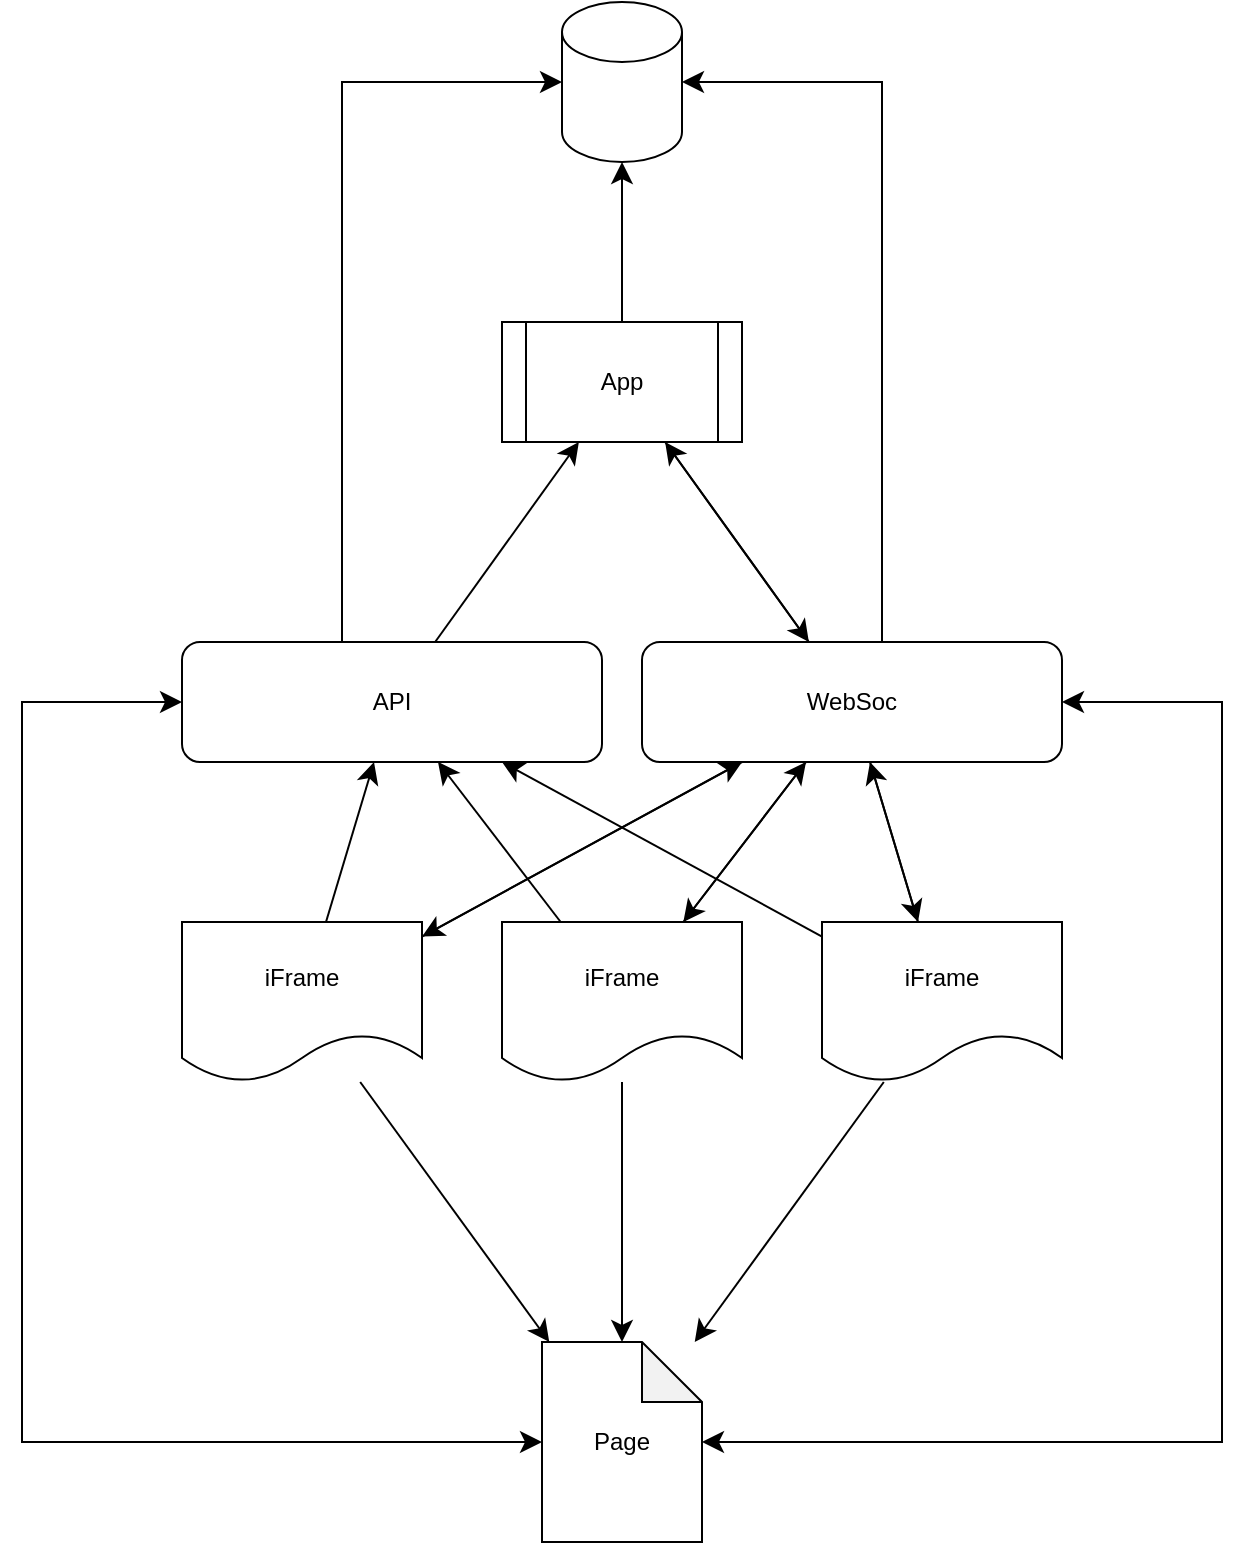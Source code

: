 <mxfile version="24.1.0" type="device">
  <diagram name="Page-1" id="7UhgkiDFPyoI7dcoZNwZ">
    <mxGraphModel dx="3340" dy="1675" grid="1" gridSize="10" guides="1" tooltips="1" connect="1" arrows="1" fold="1" page="0" pageScale="1" pageWidth="850" pageHeight="1100" math="0" shadow="0">
      <root>
        <mxCell id="0" />
        <mxCell id="1" parent="0" />
        <mxCell id="gkD1SIfC1lMIheeeeLqL-26" style="edgeStyle=orthogonalEdgeStyle;rounded=0;orthogonalLoop=1;jettySize=auto;html=1;fontSize=12;startSize=8;endSize=8;startArrow=classic;startFill=1;" edge="1" parent="1" source="gkD1SIfC1lMIheeeeLqL-2" target="gkD1SIfC1lMIheeeeLqL-6">
          <mxGeometry relative="1" as="geometry">
            <Array as="points">
              <mxPoint x="-200" y="500" />
              <mxPoint x="-200" y="130" />
            </Array>
          </mxGeometry>
        </mxCell>
        <mxCell id="gkD1SIfC1lMIheeeeLqL-27" style="edgeStyle=orthogonalEdgeStyle;rounded=0;orthogonalLoop=1;jettySize=auto;html=1;fontSize=12;startSize=8;endSize=8;startArrow=classic;startFill=1;" edge="1" parent="1" source="gkD1SIfC1lMIheeeeLqL-2" target="gkD1SIfC1lMIheeeeLqL-8">
          <mxGeometry relative="1" as="geometry">
            <Array as="points">
              <mxPoint x="400" y="500" />
              <mxPoint x="400" y="130" />
            </Array>
          </mxGeometry>
        </mxCell>
        <mxCell id="gkD1SIfC1lMIheeeeLqL-2" value="Page" style="shape=note;whiteSpace=wrap;html=1;backgroundOutline=1;darkOpacity=0.05;" vertex="1" parent="1">
          <mxGeometry x="60" y="450" width="80" height="100" as="geometry" />
        </mxCell>
        <mxCell id="gkD1SIfC1lMIheeeeLqL-10" style="edgeStyle=none;curved=1;rounded=0;orthogonalLoop=1;jettySize=auto;html=1;fontSize=12;startSize=8;endSize=8;" edge="1" parent="1" source="gkD1SIfC1lMIheeeeLqL-3" target="gkD1SIfC1lMIheeeeLqL-8">
          <mxGeometry relative="1" as="geometry" />
        </mxCell>
        <mxCell id="gkD1SIfC1lMIheeeeLqL-23" style="edgeStyle=none;curved=1;rounded=0;orthogonalLoop=1;jettySize=auto;html=1;fontSize=12;startSize=8;endSize=8;" edge="1" parent="1" source="gkD1SIfC1lMIheeeeLqL-3" target="gkD1SIfC1lMIheeeeLqL-2">
          <mxGeometry relative="1" as="geometry" />
        </mxCell>
        <mxCell id="gkD1SIfC1lMIheeeeLqL-39" style="edgeStyle=none;curved=1;rounded=0;orthogonalLoop=1;jettySize=auto;html=1;fontSize=12;startSize=8;endSize=8;" edge="1" parent="1" source="gkD1SIfC1lMIheeeeLqL-3" target="gkD1SIfC1lMIheeeeLqL-6">
          <mxGeometry relative="1" as="geometry" />
        </mxCell>
        <mxCell id="gkD1SIfC1lMIheeeeLqL-3" value="iFrame" style="shape=document;whiteSpace=wrap;html=1;boundedLbl=1;" vertex="1" parent="1">
          <mxGeometry x="-120" y="240" width="120" height="80" as="geometry" />
        </mxCell>
        <mxCell id="gkD1SIfC1lMIheeeeLqL-14" style="edgeStyle=none;curved=1;rounded=0;orthogonalLoop=1;jettySize=auto;html=1;fontSize=12;startSize=8;endSize=8;" edge="1" parent="1" source="gkD1SIfC1lMIheeeeLqL-4" target="gkD1SIfC1lMIheeeeLqL-8">
          <mxGeometry relative="1" as="geometry" />
        </mxCell>
        <mxCell id="gkD1SIfC1lMIheeeeLqL-24" style="edgeStyle=none;curved=1;rounded=0;orthogonalLoop=1;jettySize=auto;html=1;fontSize=12;startSize=8;endSize=8;" edge="1" parent="1" source="gkD1SIfC1lMIheeeeLqL-4" target="gkD1SIfC1lMIheeeeLqL-2">
          <mxGeometry relative="1" as="geometry" />
        </mxCell>
        <mxCell id="gkD1SIfC1lMIheeeeLqL-40" style="edgeStyle=none;curved=1;rounded=0;orthogonalLoop=1;jettySize=auto;html=1;fontSize=12;startSize=8;endSize=8;" edge="1" parent="1" source="gkD1SIfC1lMIheeeeLqL-4" target="gkD1SIfC1lMIheeeeLqL-6">
          <mxGeometry relative="1" as="geometry" />
        </mxCell>
        <mxCell id="gkD1SIfC1lMIheeeeLqL-4" value="iFrame" style="shape=document;whiteSpace=wrap;html=1;boundedLbl=1;" vertex="1" parent="1">
          <mxGeometry x="40" y="240" width="120" height="80" as="geometry" />
        </mxCell>
        <mxCell id="gkD1SIfC1lMIheeeeLqL-19" style="edgeStyle=none;curved=1;rounded=0;orthogonalLoop=1;jettySize=auto;html=1;fontSize=12;startSize=8;endSize=8;" edge="1" parent="1" source="gkD1SIfC1lMIheeeeLqL-5" target="gkD1SIfC1lMIheeeeLqL-8">
          <mxGeometry relative="1" as="geometry" />
        </mxCell>
        <mxCell id="gkD1SIfC1lMIheeeeLqL-25" style="edgeStyle=none;curved=1;rounded=0;orthogonalLoop=1;jettySize=auto;html=1;fontSize=12;startSize=8;endSize=8;" edge="1" parent="1" source="gkD1SIfC1lMIheeeeLqL-5" target="gkD1SIfC1lMIheeeeLqL-2">
          <mxGeometry relative="1" as="geometry" />
        </mxCell>
        <mxCell id="gkD1SIfC1lMIheeeeLqL-41" style="edgeStyle=none;curved=1;rounded=0;orthogonalLoop=1;jettySize=auto;html=1;fontSize=12;startSize=8;endSize=8;" edge="1" parent="1" source="gkD1SIfC1lMIheeeeLqL-5" target="gkD1SIfC1lMIheeeeLqL-6">
          <mxGeometry relative="1" as="geometry" />
        </mxCell>
        <mxCell id="gkD1SIfC1lMIheeeeLqL-5" value="iFrame" style="shape=document;whiteSpace=wrap;html=1;boundedLbl=1;" vertex="1" parent="1">
          <mxGeometry x="200" y="240" width="120" height="80" as="geometry" />
        </mxCell>
        <mxCell id="gkD1SIfC1lMIheeeeLqL-30" style="edgeStyle=none;curved=1;rounded=0;orthogonalLoop=1;jettySize=auto;html=1;fontSize=12;startSize=8;endSize=8;" edge="1" parent="1" source="gkD1SIfC1lMIheeeeLqL-6" target="gkD1SIfC1lMIheeeeLqL-29">
          <mxGeometry relative="1" as="geometry" />
        </mxCell>
        <mxCell id="gkD1SIfC1lMIheeeeLqL-37" style="edgeStyle=orthogonalEdgeStyle;rounded=0;orthogonalLoop=1;jettySize=auto;html=1;fontSize=12;startSize=8;endSize=8;" edge="1" parent="1" source="gkD1SIfC1lMIheeeeLqL-6" target="gkD1SIfC1lMIheeeeLqL-7">
          <mxGeometry relative="1" as="geometry">
            <Array as="points">
              <mxPoint x="-40" y="-180" />
            </Array>
          </mxGeometry>
        </mxCell>
        <mxCell id="gkD1SIfC1lMIheeeeLqL-6" value="API" style="rounded=1;whiteSpace=wrap;html=1;" vertex="1" parent="1">
          <mxGeometry x="-120" y="100" width="210" height="60" as="geometry" />
        </mxCell>
        <mxCell id="gkD1SIfC1lMIheeeeLqL-7" value="" style="shape=cylinder3;whiteSpace=wrap;html=1;boundedLbl=1;backgroundOutline=1;size=15;" vertex="1" parent="1">
          <mxGeometry x="70" y="-220" width="60" height="80" as="geometry" />
        </mxCell>
        <mxCell id="gkD1SIfC1lMIheeeeLqL-12" style="edgeStyle=none;curved=1;rounded=0;orthogonalLoop=1;jettySize=auto;html=1;fontSize=12;startSize=8;endSize=8;" edge="1" parent="1" source="gkD1SIfC1lMIheeeeLqL-8" target="gkD1SIfC1lMIheeeeLqL-3">
          <mxGeometry relative="1" as="geometry" />
        </mxCell>
        <mxCell id="gkD1SIfC1lMIheeeeLqL-17" style="edgeStyle=none;curved=1;rounded=0;orthogonalLoop=1;jettySize=auto;html=1;fontSize=12;startSize=8;endSize=8;" edge="1" parent="1" source="gkD1SIfC1lMIheeeeLqL-8" target="gkD1SIfC1lMIheeeeLqL-4">
          <mxGeometry relative="1" as="geometry" />
        </mxCell>
        <mxCell id="gkD1SIfC1lMIheeeeLqL-20" style="edgeStyle=none;curved=1;rounded=0;orthogonalLoop=1;jettySize=auto;html=1;fontSize=12;startSize=8;endSize=8;" edge="1" parent="1" source="gkD1SIfC1lMIheeeeLqL-8" target="gkD1SIfC1lMIheeeeLqL-5">
          <mxGeometry relative="1" as="geometry" />
        </mxCell>
        <mxCell id="gkD1SIfC1lMIheeeeLqL-31" style="edgeStyle=none;curved=1;rounded=0;orthogonalLoop=1;jettySize=auto;html=1;fontSize=12;startSize=8;endSize=8;" edge="1" parent="1" source="gkD1SIfC1lMIheeeeLqL-8" target="gkD1SIfC1lMIheeeeLqL-29">
          <mxGeometry relative="1" as="geometry" />
        </mxCell>
        <mxCell id="gkD1SIfC1lMIheeeeLqL-35" style="edgeStyle=orthogonalEdgeStyle;rounded=0;orthogonalLoop=1;jettySize=auto;html=1;fontSize=12;startSize=8;endSize=8;" edge="1" parent="1" source="gkD1SIfC1lMIheeeeLqL-8" target="gkD1SIfC1lMIheeeeLqL-7">
          <mxGeometry relative="1" as="geometry">
            <Array as="points">
              <mxPoint x="230" y="-180" />
            </Array>
          </mxGeometry>
        </mxCell>
        <mxCell id="gkD1SIfC1lMIheeeeLqL-8" value="WebSoc" style="rounded=1;whiteSpace=wrap;html=1;" vertex="1" parent="1">
          <mxGeometry x="110" y="100" width="210" height="60" as="geometry" />
        </mxCell>
        <mxCell id="gkD1SIfC1lMIheeeeLqL-36" style="edgeStyle=none;curved=1;rounded=0;orthogonalLoop=1;jettySize=auto;html=1;fontSize=12;startSize=8;endSize=8;" edge="1" parent="1" source="gkD1SIfC1lMIheeeeLqL-29" target="gkD1SIfC1lMIheeeeLqL-7">
          <mxGeometry relative="1" as="geometry" />
        </mxCell>
        <mxCell id="gkD1SIfC1lMIheeeeLqL-38" style="edgeStyle=none;curved=1;rounded=0;orthogonalLoop=1;jettySize=auto;html=1;fontSize=12;startSize=8;endSize=8;" edge="1" parent="1" source="gkD1SIfC1lMIheeeeLqL-29" target="gkD1SIfC1lMIheeeeLqL-8">
          <mxGeometry relative="1" as="geometry" />
        </mxCell>
        <mxCell id="gkD1SIfC1lMIheeeeLqL-29" value="App" style="shape=process;whiteSpace=wrap;html=1;backgroundOutline=1;" vertex="1" parent="1">
          <mxGeometry x="40" y="-60" width="120" height="60" as="geometry" />
        </mxCell>
      </root>
    </mxGraphModel>
  </diagram>
</mxfile>
